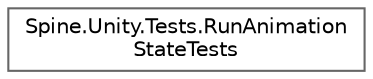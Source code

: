 digraph "类继承关系图"
{
 // LATEX_PDF_SIZE
  bgcolor="transparent";
  edge [fontname=Helvetica,fontsize=10,labelfontname=Helvetica,labelfontsize=10];
  node [fontname=Helvetica,fontsize=10,shape=box,height=0.2,width=0.4];
  rankdir="LR";
  Node0 [id="Node000000",label="Spine.Unity.Tests.RunAnimation\lStateTests",height=0.2,width=0.4,color="grey40", fillcolor="white", style="filled",URL="$class_spine_1_1_unity_1_1_tests_1_1_run_animation_state_tests.html",tooltip=" "];
}

